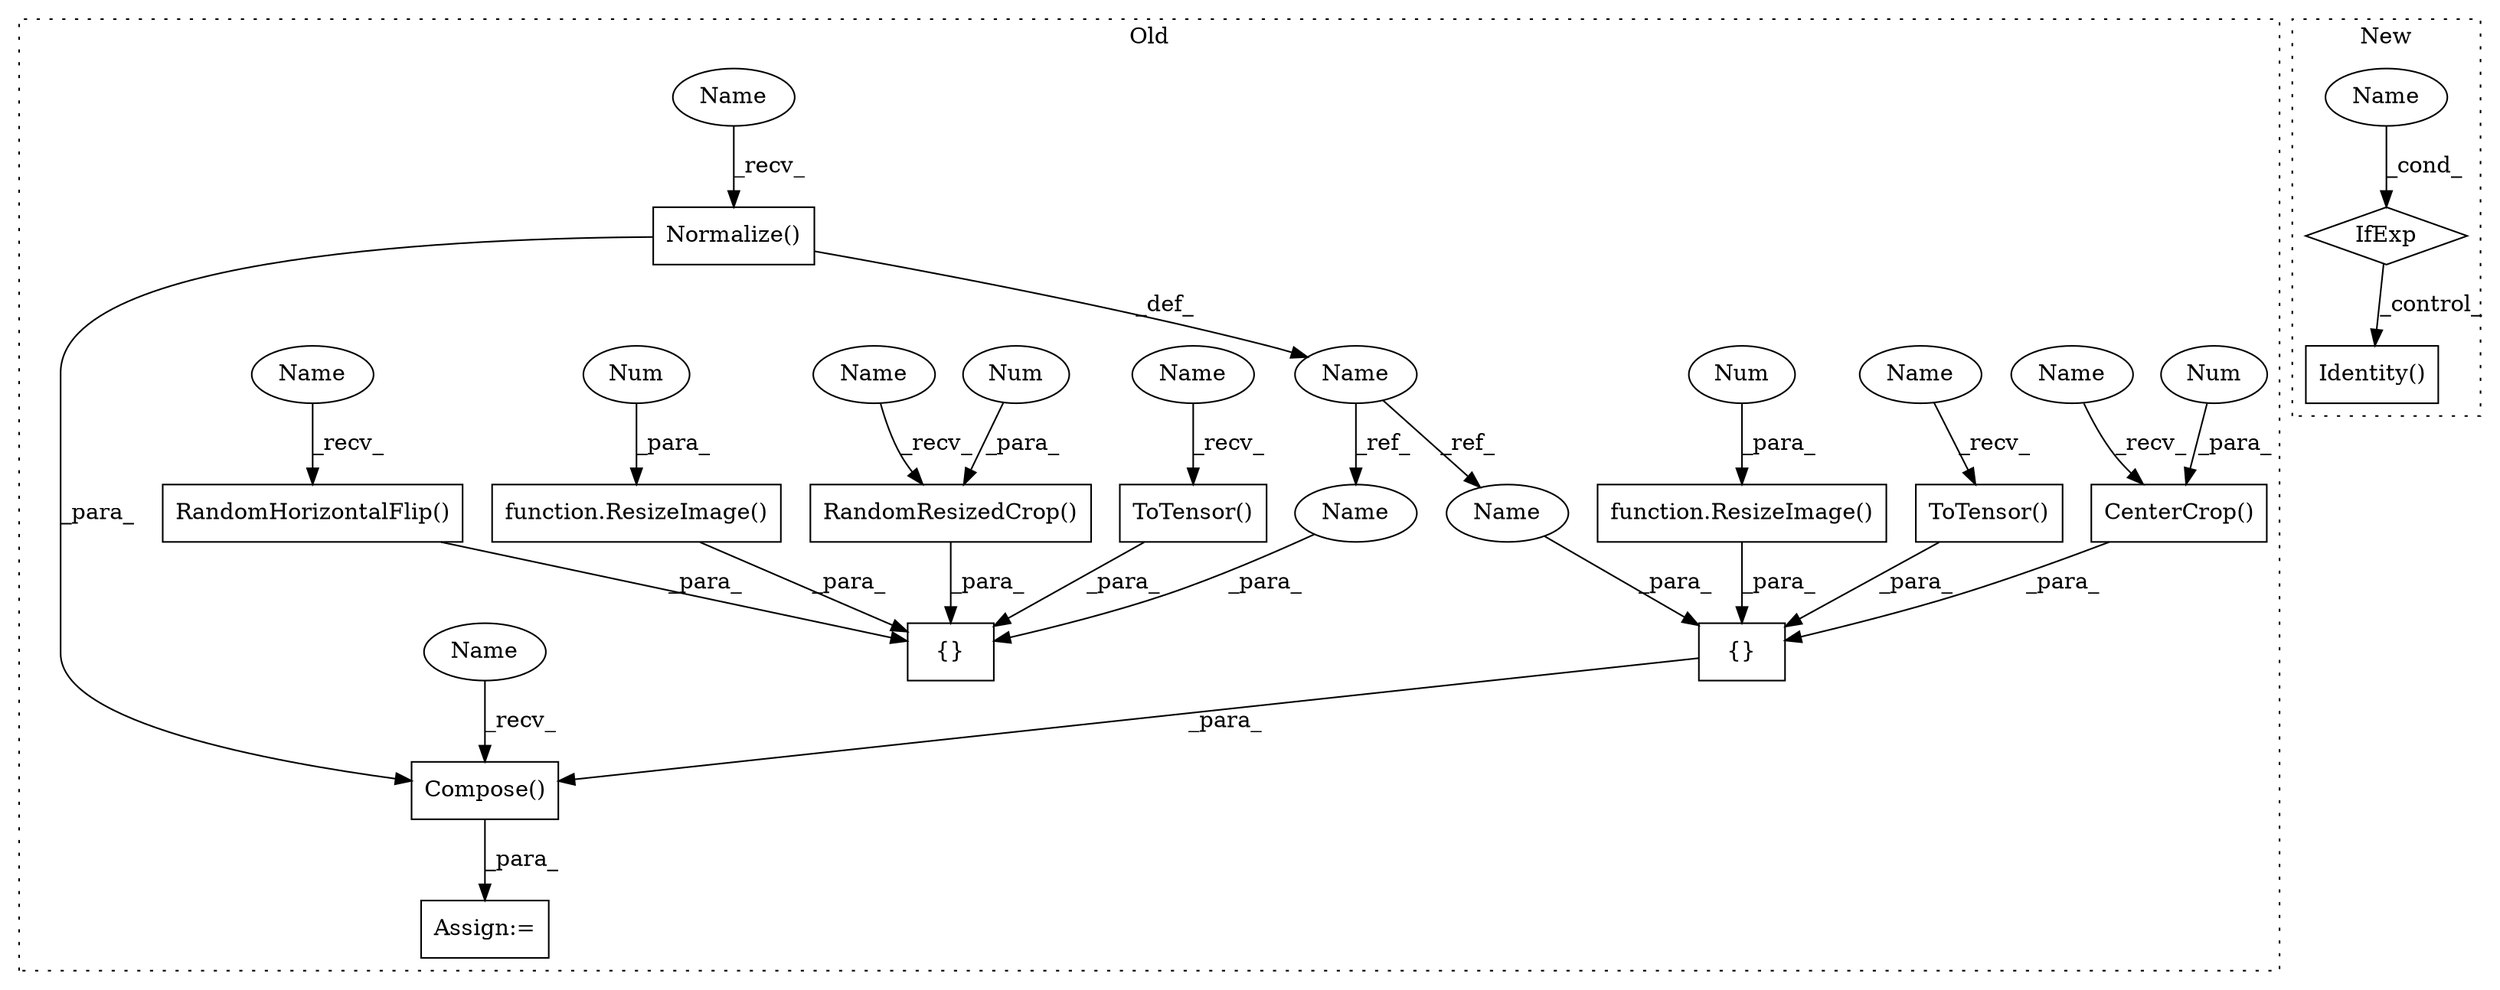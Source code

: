 digraph G {
subgraph cluster0 {
1 [label="{}" a="59" s="1684,1778" l="10,0" shape="box"];
4 [label="Normalize()" a="75" s="1412" l="66" shape="box"];
5 [label="ToTensor()" a="75" s="1615" l="12" shape="box"];
7 [label="{}" a="59" s="1511,1646" l="10,0" shape="box"];
8 [label="ToTensor()" a="75" s="1747" l="12" shape="box"];
9 [label="Compose()" a="75" s="1674,1784" l="10,1" shape="box"];
10 [label="RandomHorizontalFlip()" a="75" s="1581" l="24" shape="box"];
11 [label="Assign:=" a="68" s="1671" l="3" shape="box"];
12 [label="function.ResizeImage()" a="75" s="1694,1709" l="12,1" shape="box"];
13 [label="Num" a="76" s="1706" l="3" shape="ellipse"];
14 [label="RandomResizedCrop()" a="75" s="1547,1570" l="20,1" shape="box"];
15 [label="Num" a="76" s="1567" l="3" shape="ellipse"];
16 [label="Name" a="87" s="1400" l="9" shape="ellipse"];
17 [label="CenterCrop()" a="75" s="1720,1736" l="13,1" shape="box"];
18 [label="function.ResizeImage()" a="75" s="1521,1536" l="12,1" shape="box"];
19 [label="Num" a="76" s="1733" l="3" shape="ellipse"];
20 [label="Num" a="76" s="1533" l="3" shape="ellipse"];
21 [label="Name" a="87" s="1581" l="1" shape="ellipse"];
22 [label="Name" a="87" s="1747" l="1" shape="ellipse"];
23 [label="Name" a="87" s="1720" l="1" shape="ellipse"];
24 [label="Name" a="87" s="1412" l="1" shape="ellipse"];
25 [label="Name" a="87" s="1547" l="1" shape="ellipse"];
26 [label="Name" a="87" s="1674" l="1" shape="ellipse"];
27 [label="Name" a="87" s="1615" l="1" shape="ellipse"];
28 [label="Name" a="87" s="1637" l="9" shape="ellipse"];
29 [label="Name" a="87" s="1769" l="9" shape="ellipse"];
label = "Old";
style="dotted";
}
subgraph cluster1 {
2 [label="Identity()" a="75" s="2736" l="13" shape="box"];
3 [label="IfExp" a="51" s="2749,2765" l="4,6" shape="diamond"];
6 [label="Name" a="87" s="2753" l="12" shape="ellipse"];
label = "New";
style="dotted";
}
1 -> 9 [label="_para_"];
3 -> 2 [label="_control_"];
4 -> 9 [label="_para_"];
4 -> 16 [label="_def_"];
5 -> 7 [label="_para_"];
6 -> 3 [label="_cond_"];
8 -> 1 [label="_para_"];
9 -> 11 [label="_para_"];
10 -> 7 [label="_para_"];
12 -> 1 [label="_para_"];
13 -> 12 [label="_para_"];
14 -> 7 [label="_para_"];
15 -> 14 [label="_para_"];
16 -> 28 [label="_ref_"];
16 -> 29 [label="_ref_"];
17 -> 1 [label="_para_"];
18 -> 7 [label="_para_"];
19 -> 17 [label="_para_"];
20 -> 18 [label="_para_"];
21 -> 10 [label="_recv_"];
22 -> 8 [label="_recv_"];
23 -> 17 [label="_recv_"];
24 -> 4 [label="_recv_"];
25 -> 14 [label="_recv_"];
26 -> 9 [label="_recv_"];
27 -> 5 [label="_recv_"];
28 -> 7 [label="_para_"];
29 -> 1 [label="_para_"];
}